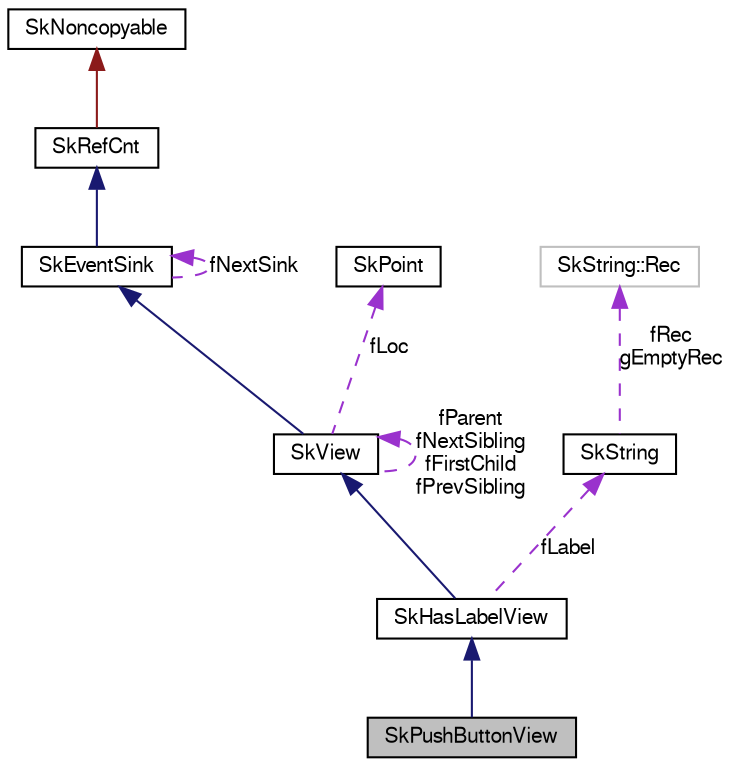 digraph G
{
  edge [fontname="FreeSans",fontsize="10",labelfontname="FreeSans",labelfontsize="10"];
  node [fontname="FreeSans",fontsize="10",shape=record];
  Node1 [label="SkPushButtonView",height=0.2,width=0.4,color="black", fillcolor="grey75", style="filled" fontcolor="black"];
  Node2 -> Node1 [dir=back,color="midnightblue",fontsize="10",style="solid",fontname="FreeSans"];
  Node2 [label="SkHasLabelView",height=0.2,width=0.4,color="black", fillcolor="white", style="filled",URL="$class_sk_has_label_view.html"];
  Node3 -> Node2 [dir=back,color="midnightblue",fontsize="10",style="solid",fontname="FreeSans"];
  Node3 [label="SkView",height=0.2,width=0.4,color="black", fillcolor="white", style="filled",URL="$class_sk_view.html"];
  Node4 -> Node3 [dir=back,color="midnightblue",fontsize="10",style="solid",fontname="FreeSans"];
  Node4 [label="SkEventSink",height=0.2,width=0.4,color="black", fillcolor="white", style="filled",URL="$class_sk_event_sink.html"];
  Node5 -> Node4 [dir=back,color="midnightblue",fontsize="10",style="solid",fontname="FreeSans"];
  Node5 [label="SkRefCnt",height=0.2,width=0.4,color="black", fillcolor="white", style="filled",URL="$class_sk_ref_cnt.html"];
  Node6 -> Node5 [dir=back,color="firebrick4",fontsize="10",style="solid",fontname="FreeSans"];
  Node6 [label="SkNoncopyable",height=0.2,width=0.4,color="black", fillcolor="white", style="filled",URL="$class_sk_noncopyable.html"];
  Node4 -> Node4 [dir=back,color="darkorchid3",fontsize="10",style="dashed",label="fNextSink",fontname="FreeSans"];
  Node3 -> Node3 [dir=back,color="darkorchid3",fontsize="10",style="dashed",label="fParent\nfNextSibling\nfFirstChild\nfPrevSibling",fontname="FreeSans"];
  Node7 -> Node3 [dir=back,color="darkorchid3",fontsize="10",style="dashed",label="fLoc",fontname="FreeSans"];
  Node7 [label="SkPoint",height=0.2,width=0.4,color="black", fillcolor="white", style="filled",URL="$struct_sk_point.html"];
  Node8 -> Node2 [dir=back,color="darkorchid3",fontsize="10",style="dashed",label="fLabel",fontname="FreeSans"];
  Node8 [label="SkString",height=0.2,width=0.4,color="black", fillcolor="white", style="filled",URL="$class_sk_string.html"];
  Node9 -> Node8 [dir=back,color="darkorchid3",fontsize="10",style="dashed",label="fRec\ngEmptyRec",fontname="FreeSans"];
  Node9 [label="SkString::Rec",height=0.2,width=0.4,color="grey75", fillcolor="white", style="filled"];
}
